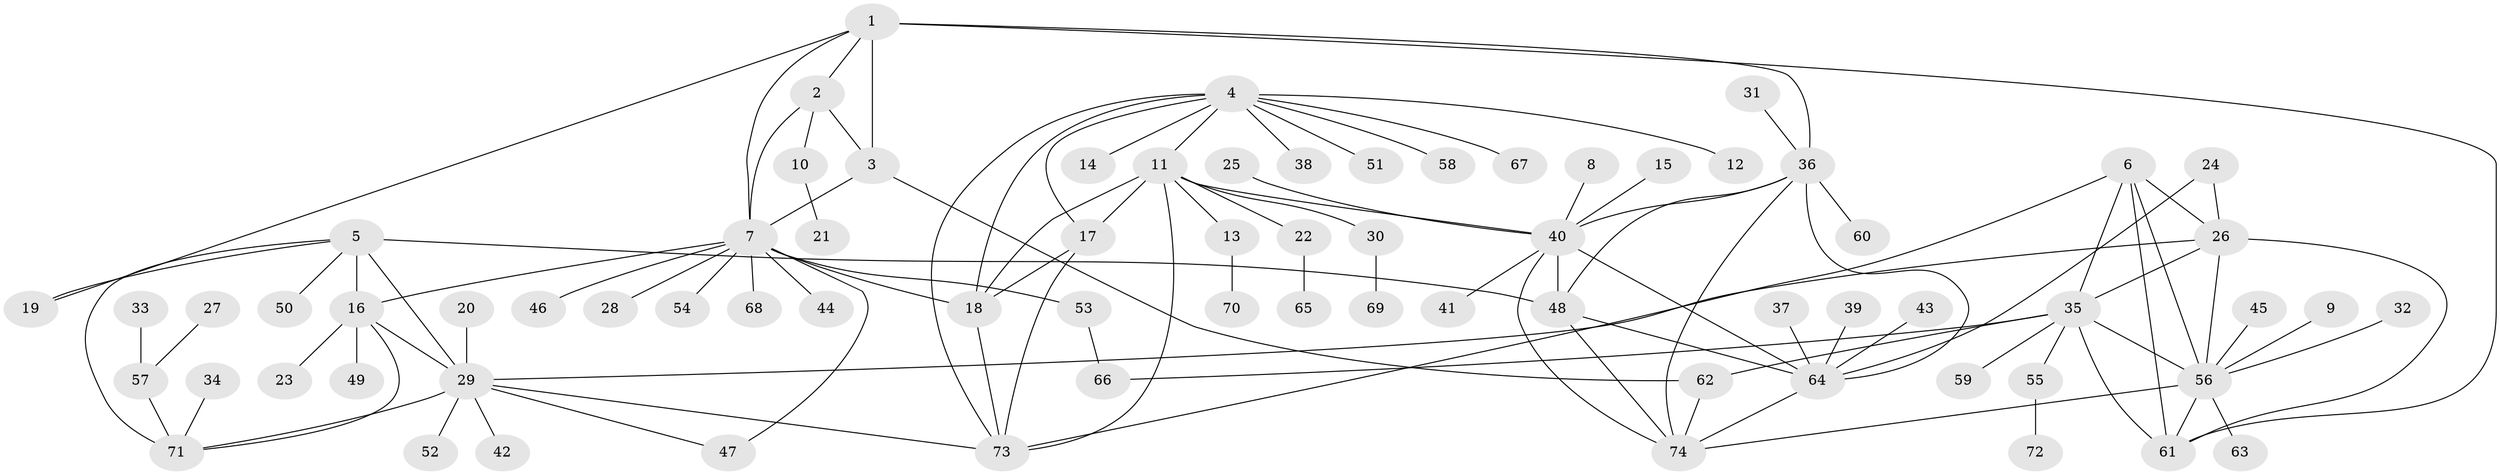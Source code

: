 // original degree distribution, {7: 0.047619047619047616, 14: 0.009523809523809525, 5: 0.047619047619047616, 4: 0.01904761904761905, 9: 0.02857142857142857, 6: 0.0380952380952381, 10: 0.02857142857142857, 8: 0.01904761904761905, 11: 0.009523809523809525, 1: 0.580952380952381, 2: 0.12380952380952381, 3: 0.047619047619047616}
// Generated by graph-tools (version 1.1) at 2025/37/03/04/25 23:37:40]
// undirected, 74 vertices, 109 edges
graph export_dot {
  node [color=gray90,style=filled];
  1;
  2;
  3;
  4;
  5;
  6;
  7;
  8;
  9;
  10;
  11;
  12;
  13;
  14;
  15;
  16;
  17;
  18;
  19;
  20;
  21;
  22;
  23;
  24;
  25;
  26;
  27;
  28;
  29;
  30;
  31;
  32;
  33;
  34;
  35;
  36;
  37;
  38;
  39;
  40;
  41;
  42;
  43;
  44;
  45;
  46;
  47;
  48;
  49;
  50;
  51;
  52;
  53;
  54;
  55;
  56;
  57;
  58;
  59;
  60;
  61;
  62;
  63;
  64;
  65;
  66;
  67;
  68;
  69;
  70;
  71;
  72;
  73;
  74;
  1 -- 2 [weight=1.0];
  1 -- 3 [weight=2.0];
  1 -- 7 [weight=1.0];
  1 -- 19 [weight=1.0];
  1 -- 36 [weight=1.0];
  1 -- 61 [weight=1.0];
  2 -- 3 [weight=2.0];
  2 -- 7 [weight=1.0];
  2 -- 10 [weight=1.0];
  3 -- 7 [weight=2.0];
  3 -- 62 [weight=1.0];
  4 -- 11 [weight=1.0];
  4 -- 12 [weight=1.0];
  4 -- 14 [weight=1.0];
  4 -- 17 [weight=1.0];
  4 -- 18 [weight=1.0];
  4 -- 38 [weight=1.0];
  4 -- 51 [weight=1.0];
  4 -- 58 [weight=1.0];
  4 -- 67 [weight=1.0];
  4 -- 73 [weight=1.0];
  5 -- 16 [weight=2.0];
  5 -- 19 [weight=1.0];
  5 -- 29 [weight=2.0];
  5 -- 48 [weight=1.0];
  5 -- 50 [weight=1.0];
  5 -- 71 [weight=2.0];
  6 -- 26 [weight=1.0];
  6 -- 35 [weight=1.0];
  6 -- 56 [weight=1.0];
  6 -- 61 [weight=1.0];
  6 -- 73 [weight=1.0];
  7 -- 16 [weight=1.0];
  7 -- 18 [weight=1.0];
  7 -- 28 [weight=1.0];
  7 -- 44 [weight=1.0];
  7 -- 46 [weight=1.0];
  7 -- 47 [weight=1.0];
  7 -- 53 [weight=1.0];
  7 -- 54 [weight=1.0];
  7 -- 68 [weight=1.0];
  8 -- 40 [weight=1.0];
  9 -- 56 [weight=1.0];
  10 -- 21 [weight=1.0];
  11 -- 13 [weight=1.0];
  11 -- 17 [weight=1.0];
  11 -- 18 [weight=1.0];
  11 -- 22 [weight=1.0];
  11 -- 30 [weight=1.0];
  11 -- 40 [weight=1.0];
  11 -- 73 [weight=1.0];
  13 -- 70 [weight=1.0];
  15 -- 40 [weight=1.0];
  16 -- 23 [weight=1.0];
  16 -- 29 [weight=1.0];
  16 -- 49 [weight=1.0];
  16 -- 71 [weight=1.0];
  17 -- 18 [weight=1.0];
  17 -- 73 [weight=1.0];
  18 -- 73 [weight=1.0];
  20 -- 29 [weight=1.0];
  22 -- 65 [weight=1.0];
  24 -- 26 [weight=1.0];
  24 -- 64 [weight=1.0];
  25 -- 40 [weight=1.0];
  26 -- 29 [weight=1.0];
  26 -- 35 [weight=1.0];
  26 -- 56 [weight=1.0];
  26 -- 61 [weight=1.0];
  27 -- 57 [weight=1.0];
  29 -- 42 [weight=1.0];
  29 -- 47 [weight=1.0];
  29 -- 52 [weight=1.0];
  29 -- 71 [weight=1.0];
  29 -- 73 [weight=1.0];
  30 -- 69 [weight=1.0];
  31 -- 36 [weight=1.0];
  32 -- 56 [weight=1.0];
  33 -- 57 [weight=1.0];
  34 -- 71 [weight=1.0];
  35 -- 55 [weight=1.0];
  35 -- 56 [weight=1.0];
  35 -- 59 [weight=1.0];
  35 -- 61 [weight=1.0];
  35 -- 62 [weight=1.0];
  35 -- 66 [weight=1.0];
  36 -- 40 [weight=1.0];
  36 -- 48 [weight=1.0];
  36 -- 60 [weight=1.0];
  36 -- 64 [weight=1.0];
  36 -- 74 [weight=1.0];
  37 -- 64 [weight=1.0];
  39 -- 64 [weight=1.0];
  40 -- 41 [weight=1.0];
  40 -- 48 [weight=1.0];
  40 -- 64 [weight=1.0];
  40 -- 74 [weight=1.0];
  43 -- 64 [weight=1.0];
  45 -- 56 [weight=1.0];
  48 -- 64 [weight=1.0];
  48 -- 74 [weight=1.0];
  53 -- 66 [weight=1.0];
  55 -- 72 [weight=1.0];
  56 -- 61 [weight=1.0];
  56 -- 63 [weight=1.0];
  56 -- 74 [weight=1.0];
  57 -- 71 [weight=1.0];
  62 -- 74 [weight=1.0];
  64 -- 74 [weight=1.0];
}
